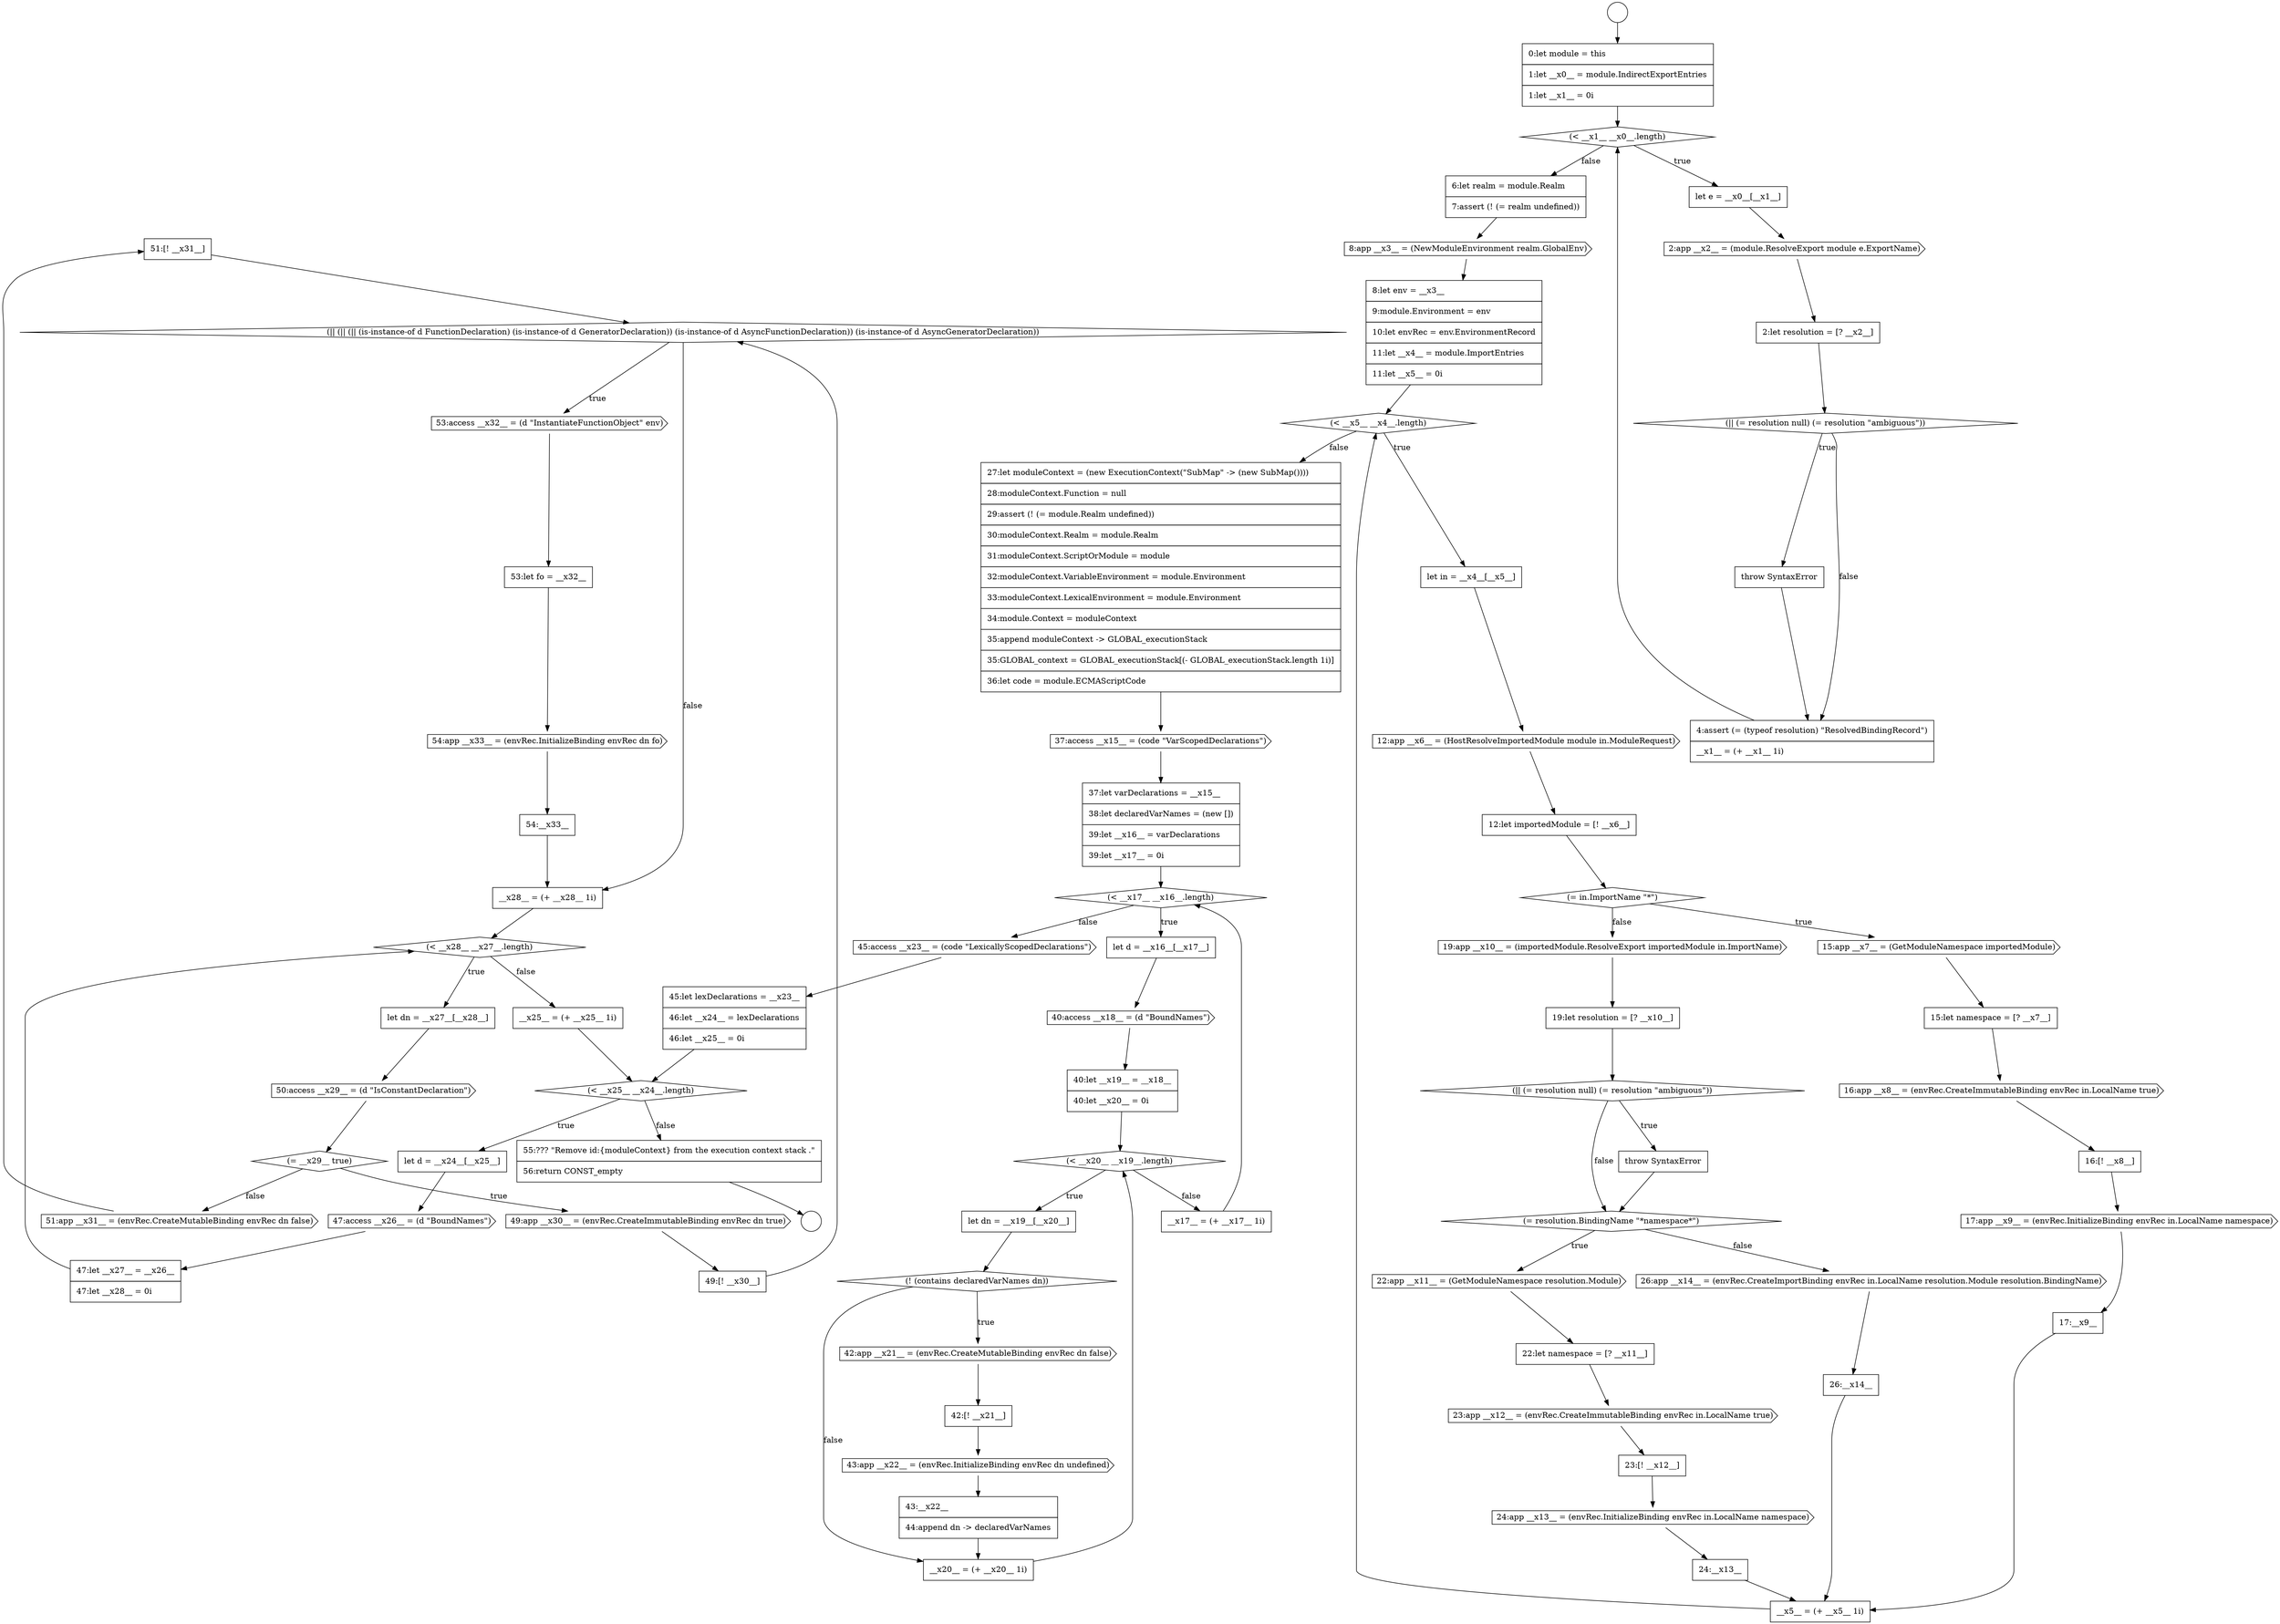 digraph {
  node11164 [shape=none, margin=0, label=<<font color="black">
    <table border="0" cellborder="1" cellspacing="0" cellpadding="10">
      <tr><td align="left">51:[! __x31__]</td></tr>
    </table>
  </font>> color="black" fillcolor="white" style=filled]
  node11111 [shape=none, margin=0, label=<<font color="black">
    <table border="0" cellborder="1" cellspacing="0" cellpadding="10">
      <tr><td align="left">let in = __x4__[__x5__]</td></tr>
    </table>
  </font>> color="black" fillcolor="white" style=filled]
  node11161 [shape=cds, label=<<font color="black">49:app __x30__ = (envRec.CreateImmutableBinding envRec dn true)</font>> color="black" fillcolor="white" style=filled]
  node11108 [shape=cds, label=<<font color="black">8:app __x3__ = (NewModuleEnvironment realm.GlobalEnv)</font>> color="black" fillcolor="white" style=filled]
  node11145 [shape=cds, label=<<font color="black">42:app __x21__ = (envRec.CreateMutableBinding envRec dn false)</font>> color="black" fillcolor="white" style=filled]
  node11103 [shape=none, margin=0, label=<<font color="black">
    <table border="0" cellborder="1" cellspacing="0" cellpadding="10">
      <tr><td align="left">2:let resolution = [? __x2__]</td></tr>
    </table>
  </font>> color="black" fillcolor="white" style=filled]
  node11107 [shape=none, margin=0, label=<<font color="black">
    <table border="0" cellborder="1" cellspacing="0" cellpadding="10">
      <tr><td align="left">6:let realm = module.Realm</td></tr>
      <tr><td align="left">7:assert (! (= realm undefined))</td></tr>
    </table>
  </font>> color="black" fillcolor="white" style=filled]
  node11122 [shape=none, margin=0, label=<<font color="black">
    <table border="0" cellborder="1" cellspacing="0" cellpadding="10">
      <tr><td align="left">19:let resolution = [? __x10__]</td></tr>
    </table>
  </font>> color="black" fillcolor="white" style=filled]
  node11112 [shape=cds, label=<<font color="black">12:app __x6__ = (HostResolveImportedModule module in.ModuleRequest)</font>> color="black" fillcolor="white" style=filled]
  node11160 [shape=diamond, label=<<font color="black">(= __x29__ true)</font>> color="black" fillcolor="white" style=filled]
  node11171 [shape=none, margin=0, label=<<font color="black">
    <table border="0" cellborder="1" cellspacing="0" cellpadding="10">
      <tr><td align="left">__x25__ = (+ __x25__ 1i)</td></tr>
    </table>
  </font>> color="black" fillcolor="white" style=filled]
  node11146 [shape=none, margin=0, label=<<font color="black">
    <table border="0" cellborder="1" cellspacing="0" cellpadding="10">
      <tr><td align="left">42:[! __x21__]</td></tr>
    </table>
  </font>> color="black" fillcolor="white" style=filled]
  node11151 [shape=cds, label=<<font color="black">45:access __x23__ = (code &quot;LexicallyScopedDeclarations&quot;)</font>> color="black" fillcolor="white" style=filled]
  node11100 [shape=diamond, label=<<font color="black">(&lt; __x1__ __x0__.length)</font>> color="black" fillcolor="white" style=filled]
  node11115 [shape=cds, label=<<font color="black">15:app __x7__ = (GetModuleNamespace importedModule)</font>> color="black" fillcolor="white" style=filled]
  node11132 [shape=cds, label=<<font color="black">26:app __x14__ = (envRec.CreateImportBinding envRec in.LocalName resolution.Module resolution.BindingName)</font>> color="black" fillcolor="white" style=filled]
  node11139 [shape=none, margin=0, label=<<font color="black">
    <table border="0" cellborder="1" cellspacing="0" cellpadding="10">
      <tr><td align="left">let d = __x16__[__x17__]</td></tr>
    </table>
  </font>> color="black" fillcolor="white" style=filled]
  node11163 [shape=cds, label=<<font color="black">51:app __x31__ = (envRec.CreateMutableBinding envRec dn false)</font>> color="black" fillcolor="white" style=filled]
  node11154 [shape=none, margin=0, label=<<font color="black">
    <table border="0" cellborder="1" cellspacing="0" cellpadding="10">
      <tr><td align="left">let d = __x24__[__x25__]</td></tr>
    </table>
  </font>> color="black" fillcolor="white" style=filled]
  node11168 [shape=cds, label=<<font color="black">54:app __x33__ = (envRec.InitializeBinding envRec dn fo)</font>> color="black" fillcolor="white" style=filled]
  node11119 [shape=cds, label=<<font color="black">17:app __x9__ = (envRec.InitializeBinding envRec in.LocalName namespace)</font>> color="black" fillcolor="white" style=filled]
  node11104 [shape=diamond, label=<<font color="black">(|| (= resolution null) (= resolution &quot;ambiguous&quot;))</font>> color="black" fillcolor="white" style=filled]
  node11136 [shape=cds, label=<<font color="black">37:access __x15__ = (code &quot;VarScopedDeclarations&quot;)</font>> color="black" fillcolor="white" style=filled]
  node11143 [shape=none, margin=0, label=<<font color="black">
    <table border="0" cellborder="1" cellspacing="0" cellpadding="10">
      <tr><td align="left">let dn = __x19__[__x20__]</td></tr>
    </table>
  </font>> color="black" fillcolor="white" style=filled]
  node11159 [shape=cds, label=<<font color="black">50:access __x29__ = (d &quot;IsConstantDeclaration&quot;)</font>> color="black" fillcolor="white" style=filled]
  node11121 [shape=cds, label=<<font color="black">19:app __x10__ = (importedModule.ResolveExport importedModule in.ImportName)</font>> color="black" fillcolor="white" style=filled]
  node11170 [shape=none, margin=0, label=<<font color="black">
    <table border="0" cellborder="1" cellspacing="0" cellpadding="10">
      <tr><td align="left">__x28__ = (+ __x28__ 1i)</td></tr>
    </table>
  </font>> color="black" fillcolor="white" style=filled]
  node11147 [shape=cds, label=<<font color="black">43:app __x22__ = (envRec.InitializeBinding envRec dn undefined)</font>> color="black" fillcolor="white" style=filled]
  node11106 [shape=none, margin=0, label=<<font color="black">
    <table border="0" cellborder="1" cellspacing="0" cellpadding="10">
      <tr><td align="left">4:assert (= (typeof resolution) &quot;ResolvedBindingRecord&quot;)</td></tr>
      <tr><td align="left">__x1__ = (+ __x1__ 1i)</td></tr>
    </table>
  </font>> color="black" fillcolor="white" style=filled]
  node11152 [shape=none, margin=0, label=<<font color="black">
    <table border="0" cellborder="1" cellspacing="0" cellpadding="10">
      <tr><td align="left">45:let lexDeclarations = __x23__</td></tr>
      <tr><td align="left">46:let __x24__ = lexDeclarations</td></tr>
      <tr><td align="left">46:let __x25__ = 0i</td></tr>
    </table>
  </font>> color="black" fillcolor="white" style=filled]
  node11101 [shape=none, margin=0, label=<<font color="black">
    <table border="0" cellborder="1" cellspacing="0" cellpadding="10">
      <tr><td align="left">let e = __x0__[__x1__]</td></tr>
    </table>
  </font>> color="black" fillcolor="white" style=filled]
  node11133 [shape=none, margin=0, label=<<font color="black">
    <table border="0" cellborder="1" cellspacing="0" cellpadding="10">
      <tr><td align="left">26:__x14__</td></tr>
    </table>
  </font>> color="black" fillcolor="white" style=filled]
  node11128 [shape=cds, label=<<font color="black">23:app __x12__ = (envRec.CreateImmutableBinding envRec in.LocalName true)</font>> color="black" fillcolor="white" style=filled]
  node11157 [shape=diamond, label=<<font color="black">(&lt; __x28__ __x27__.length)</font>> color="black" fillcolor="white" style=filled]
  node11097 [shape=circle label=" " color="black" fillcolor="white" style=filled]
  node11116 [shape=none, margin=0, label=<<font color="black">
    <table border="0" cellborder="1" cellspacing="0" cellpadding="10">
      <tr><td align="left">15:let namespace = [? __x7__]</td></tr>
    </table>
  </font>> color="black" fillcolor="white" style=filled]
  node11129 [shape=none, margin=0, label=<<font color="black">
    <table border="0" cellborder="1" cellspacing="0" cellpadding="10">
      <tr><td align="left">23:[! __x12__]</td></tr>
    </table>
  </font>> color="black" fillcolor="white" style=filled]
  node11142 [shape=diamond, label=<<font color="black">(&lt; __x20__ __x19__.length)</font>> color="black" fillcolor="white" style=filled]
  node11153 [shape=diamond, label=<<font color="black">(&lt; __x25__ __x24__.length)</font>> color="black" fillcolor="white" style=filled]
  node11125 [shape=diamond, label=<<font color="black">(= resolution.BindingName &quot;*namespace*&quot;)</font>> color="black" fillcolor="white" style=filled]
  node11120 [shape=none, margin=0, label=<<font color="black">
    <table border="0" cellborder="1" cellspacing="0" cellpadding="10">
      <tr><td align="left">17:__x9__</td></tr>
    </table>
  </font>> color="black" fillcolor="white" style=filled]
  node11165 [shape=diamond, label=<<font color="black">(|| (|| (|| (is-instance-of d FunctionDeclaration) (is-instance-of d GeneratorDeclaration)) (is-instance-of d AsyncFunctionDeclaration)) (is-instance-of d AsyncGeneratorDeclaration))</font>> color="black" fillcolor="white" style=filled]
  node11110 [shape=diamond, label=<<font color="black">(&lt; __x5__ __x4__.length)</font>> color="black" fillcolor="white" style=filled]
  node11138 [shape=diamond, label=<<font color="black">(&lt; __x17__ __x16__.length)</font>> color="black" fillcolor="white" style=filled]
  node11148 [shape=none, margin=0, label=<<font color="black">
    <table border="0" cellborder="1" cellspacing="0" cellpadding="10">
      <tr><td align="left">43:__x22__</td></tr>
      <tr><td align="left">44:append dn -&gt; declaredVarNames</td></tr>
    </table>
  </font>> color="black" fillcolor="white" style=filled]
  node11105 [shape=none, margin=0, label=<<font color="black">
    <table border="0" cellborder="1" cellspacing="0" cellpadding="10">
      <tr><td align="left">throw SyntaxError</td></tr>
    </table>
  </font>> color="black" fillcolor="white" style=filled]
  node11124 [shape=none, margin=0, label=<<font color="black">
    <table border="0" cellborder="1" cellspacing="0" cellpadding="10">
      <tr><td align="left">throw SyntaxError</td></tr>
    </table>
  </font>> color="black" fillcolor="white" style=filled]
  node11149 [shape=none, margin=0, label=<<font color="black">
    <table border="0" cellborder="1" cellspacing="0" cellpadding="10">
      <tr><td align="left">__x20__ = (+ __x20__ 1i)</td></tr>
    </table>
  </font>> color="black" fillcolor="white" style=filled]
  node11169 [shape=none, margin=0, label=<<font color="black">
    <table border="0" cellborder="1" cellspacing="0" cellpadding="10">
      <tr><td align="left">54:__x33__</td></tr>
    </table>
  </font>> color="black" fillcolor="white" style=filled]
  node11134 [shape=none, margin=0, label=<<font color="black">
    <table border="0" cellborder="1" cellspacing="0" cellpadding="10">
      <tr><td align="left">__x5__ = (+ __x5__ 1i)</td></tr>
    </table>
  </font>> color="black" fillcolor="white" style=filled]
  node11127 [shape=none, margin=0, label=<<font color="black">
    <table border="0" cellborder="1" cellspacing="0" cellpadding="10">
      <tr><td align="left">22:let namespace = [? __x11__]</td></tr>
    </table>
  </font>> color="black" fillcolor="white" style=filled]
  node11117 [shape=cds, label=<<font color="black">16:app __x8__ = (envRec.CreateImmutableBinding envRec in.LocalName true)</font>> color="black" fillcolor="white" style=filled]
  node11156 [shape=none, margin=0, label=<<font color="black">
    <table border="0" cellborder="1" cellspacing="0" cellpadding="10">
      <tr><td align="left">47:let __x27__ = __x26__</td></tr>
      <tr><td align="left">47:let __x28__ = 0i</td></tr>
    </table>
  </font>> color="black" fillcolor="white" style=filled]
  node11158 [shape=none, margin=0, label=<<font color="black">
    <table border="0" cellborder="1" cellspacing="0" cellpadding="10">
      <tr><td align="left">let dn = __x27__[__x28__]</td></tr>
    </table>
  </font>> color="black" fillcolor="white" style=filled]
  node11102 [shape=cds, label=<<font color="black">2:app __x2__ = (module.ResolveExport module e.ExportName)</font>> color="black" fillcolor="white" style=filled]
  node11113 [shape=none, margin=0, label=<<font color="black">
    <table border="0" cellborder="1" cellspacing="0" cellpadding="10">
      <tr><td align="left">12:let importedModule = [! __x6__]</td></tr>
    </table>
  </font>> color="black" fillcolor="white" style=filled]
  node11130 [shape=cds, label=<<font color="black">24:app __x13__ = (envRec.InitializeBinding envRec in.LocalName namespace)</font>> color="black" fillcolor="white" style=filled]
  node11141 [shape=none, margin=0, label=<<font color="black">
    <table border="0" cellborder="1" cellspacing="0" cellpadding="10">
      <tr><td align="left">40:let __x19__ = __x18__</td></tr>
      <tr><td align="left">40:let __x20__ = 0i</td></tr>
    </table>
  </font>> color="black" fillcolor="white" style=filled]
  node11098 [shape=circle label=" " color="black" fillcolor="white" style=filled]
  node11126 [shape=cds, label=<<font color="black">22:app __x11__ = (GetModuleNamespace resolution.Module)</font>> color="black" fillcolor="white" style=filled]
  node11137 [shape=none, margin=0, label=<<font color="black">
    <table border="0" cellborder="1" cellspacing="0" cellpadding="10">
      <tr><td align="left">37:let varDeclarations = __x15__</td></tr>
      <tr><td align="left">38:let declaredVarNames = (new [])</td></tr>
      <tr><td align="left">39:let __x16__ = varDeclarations</td></tr>
      <tr><td align="left">39:let __x17__ = 0i</td></tr>
    </table>
  </font>> color="black" fillcolor="white" style=filled]
  node11166 [shape=cds, label=<<font color="black">53:access __x32__ = (d &quot;InstantiateFunctionObject&quot; env)</font>> color="black" fillcolor="white" style=filled]
  node11109 [shape=none, margin=0, label=<<font color="black">
    <table border="0" cellborder="1" cellspacing="0" cellpadding="10">
      <tr><td align="left">8:let env = __x3__</td></tr>
      <tr><td align="left">9:module.Environment = env</td></tr>
      <tr><td align="left">10:let envRec = env.EnvironmentRecord</td></tr>
      <tr><td align="left">11:let __x4__ = module.ImportEntries</td></tr>
      <tr><td align="left">11:let __x5__ = 0i</td></tr>
    </table>
  </font>> color="black" fillcolor="white" style=filled]
  node11123 [shape=diamond, label=<<font color="black">(|| (= resolution null) (= resolution &quot;ambiguous&quot;))</font>> color="black" fillcolor="white" style=filled]
  node11150 [shape=none, margin=0, label=<<font color="black">
    <table border="0" cellborder="1" cellspacing="0" cellpadding="10">
      <tr><td align="left">__x17__ = (+ __x17__ 1i)</td></tr>
    </table>
  </font>> color="black" fillcolor="white" style=filled]
  node11172 [shape=none, margin=0, label=<<font color="black">
    <table border="0" cellborder="1" cellspacing="0" cellpadding="10">
      <tr><td align="left">55:??? &quot;Remove id:{moduleContext} from the execution context stack .&quot;</td></tr>
      <tr><td align="left">56:return CONST_empty</td></tr>
    </table>
  </font>> color="black" fillcolor="white" style=filled]
  node11118 [shape=none, margin=0, label=<<font color="black">
    <table border="0" cellborder="1" cellspacing="0" cellpadding="10">
      <tr><td align="left">16:[! __x8__]</td></tr>
    </table>
  </font>> color="black" fillcolor="white" style=filled]
  node11167 [shape=none, margin=0, label=<<font color="black">
    <table border="0" cellborder="1" cellspacing="0" cellpadding="10">
      <tr><td align="left">53:let fo = __x32__</td></tr>
    </table>
  </font>> color="black" fillcolor="white" style=filled]
  node11131 [shape=none, margin=0, label=<<font color="black">
    <table border="0" cellborder="1" cellspacing="0" cellpadding="10">
      <tr><td align="left">24:__x13__</td></tr>
    </table>
  </font>> color="black" fillcolor="white" style=filled]
  node11140 [shape=cds, label=<<font color="black">40:access __x18__ = (d &quot;BoundNames&quot;)</font>> color="black" fillcolor="white" style=filled]
  node11155 [shape=cds, label=<<font color="black">47:access __x26__ = (d &quot;BoundNames&quot;)</font>> color="black" fillcolor="white" style=filled]
  node11162 [shape=none, margin=0, label=<<font color="black">
    <table border="0" cellborder="1" cellspacing="0" cellpadding="10">
      <tr><td align="left">49:[! __x30__]</td></tr>
    </table>
  </font>> color="black" fillcolor="white" style=filled]
  node11099 [shape=none, margin=0, label=<<font color="black">
    <table border="0" cellborder="1" cellspacing="0" cellpadding="10">
      <tr><td align="left">0:let module = this</td></tr>
      <tr><td align="left">1:let __x0__ = module.IndirectExportEntries</td></tr>
      <tr><td align="left">1:let __x1__ = 0i</td></tr>
    </table>
  </font>> color="black" fillcolor="white" style=filled]
  node11114 [shape=diamond, label=<<font color="black">(= in.ImportName &quot;*&quot;)</font>> color="black" fillcolor="white" style=filled]
  node11144 [shape=diamond, label=<<font color="black">(! (contains declaredVarNames dn))</font>> color="black" fillcolor="white" style=filled]
  node11135 [shape=none, margin=0, label=<<font color="black">
    <table border="0" cellborder="1" cellspacing="0" cellpadding="10">
      <tr><td align="left">27:let moduleContext = (new ExecutionContext(&quot;SubMap&quot; -&gt; (new SubMap())))</td></tr>
      <tr><td align="left">28:moduleContext.Function = null</td></tr>
      <tr><td align="left">29:assert (! (= module.Realm undefined))</td></tr>
      <tr><td align="left">30:moduleContext.Realm = module.Realm</td></tr>
      <tr><td align="left">31:moduleContext.ScriptOrModule = module</td></tr>
      <tr><td align="left">32:moduleContext.VariableEnvironment = module.Environment</td></tr>
      <tr><td align="left">33:moduleContext.LexicalEnvironment = module.Environment</td></tr>
      <tr><td align="left">34:module.Context = moduleContext</td></tr>
      <tr><td align="left">35:append moduleContext -&gt; GLOBAL_executionStack</td></tr>
      <tr><td align="left">35:GLOBAL_context = GLOBAL_executionStack[(- GLOBAL_executionStack.length 1i)]</td></tr>
      <tr><td align="left">36:let code = module.ECMAScriptCode</td></tr>
    </table>
  </font>> color="black" fillcolor="white" style=filled]
  node11162 -> node11165 [ color="black"]
  node11147 -> node11148 [ color="black"]
  node11157 -> node11158 [label=<<font color="black">true</font>> color="black"]
  node11157 -> node11171 [label=<<font color="black">false</font>> color="black"]
  node11123 -> node11124 [label=<<font color="black">true</font>> color="black"]
  node11123 -> node11125 [label=<<font color="black">false</font>> color="black"]
  node11172 -> node11098 [ color="black"]
  node11110 -> node11111 [label=<<font color="black">true</font>> color="black"]
  node11110 -> node11135 [label=<<font color="black">false</font>> color="black"]
  node11170 -> node11157 [ color="black"]
  node11151 -> node11152 [ color="black"]
  node11103 -> node11104 [ color="black"]
  node11129 -> node11130 [ color="black"]
  node11122 -> node11123 [ color="black"]
  node11131 -> node11134 [ color="black"]
  node11104 -> node11105 [label=<<font color="black">true</font>> color="black"]
  node11104 -> node11106 [label=<<font color="black">false</font>> color="black"]
  node11097 -> node11099 [ color="black"]
  node11146 -> node11147 [ color="black"]
  node11141 -> node11142 [ color="black"]
  node11159 -> node11160 [ color="black"]
  node11163 -> node11164 [ color="black"]
  node11143 -> node11144 [ color="black"]
  node11145 -> node11146 [ color="black"]
  node11158 -> node11159 [ color="black"]
  node11130 -> node11131 [ color="black"]
  node11169 -> node11170 [ color="black"]
  node11116 -> node11117 [ color="black"]
  node11153 -> node11154 [label=<<font color="black">true</font>> color="black"]
  node11153 -> node11172 [label=<<font color="black">false</font>> color="black"]
  node11101 -> node11102 [ color="black"]
  node11136 -> node11137 [ color="black"]
  node11108 -> node11109 [ color="black"]
  node11125 -> node11126 [label=<<font color="black">true</font>> color="black"]
  node11125 -> node11132 [label=<<font color="black">false</font>> color="black"]
  node11138 -> node11139 [label=<<font color="black">true</font>> color="black"]
  node11138 -> node11151 [label=<<font color="black">false</font>> color="black"]
  node11137 -> node11138 [ color="black"]
  node11140 -> node11141 [ color="black"]
  node11156 -> node11157 [ color="black"]
  node11161 -> node11162 [ color="black"]
  node11119 -> node11120 [ color="black"]
  node11166 -> node11167 [ color="black"]
  node11107 -> node11108 [ color="black"]
  node11168 -> node11169 [ color="black"]
  node11152 -> node11153 [ color="black"]
  node11111 -> node11112 [ color="black"]
  node11150 -> node11138 [ color="black"]
  node11154 -> node11155 [ color="black"]
  node11117 -> node11118 [ color="black"]
  node11121 -> node11122 [ color="black"]
  node11105 -> node11106 [ color="black"]
  node11160 -> node11161 [label=<<font color="black">true</font>> color="black"]
  node11160 -> node11163 [label=<<font color="black">false</font>> color="black"]
  node11167 -> node11168 [ color="black"]
  node11120 -> node11134 [ color="black"]
  node11114 -> node11115 [label=<<font color="black">true</font>> color="black"]
  node11114 -> node11121 [label=<<font color="black">false</font>> color="black"]
  node11164 -> node11165 [ color="black"]
  node11155 -> node11156 [ color="black"]
  node11165 -> node11166 [label=<<font color="black">true</font>> color="black"]
  node11165 -> node11170 [label=<<font color="black">false</font>> color="black"]
  node11139 -> node11140 [ color="black"]
  node11142 -> node11143 [label=<<font color="black">true</font>> color="black"]
  node11142 -> node11150 [label=<<font color="black">false</font>> color="black"]
  node11128 -> node11129 [ color="black"]
  node11171 -> node11153 [ color="black"]
  node11148 -> node11149 [ color="black"]
  node11102 -> node11103 [ color="black"]
  node11109 -> node11110 [ color="black"]
  node11115 -> node11116 [ color="black"]
  node11100 -> node11101 [label=<<font color="black">true</font>> color="black"]
  node11100 -> node11107 [label=<<font color="black">false</font>> color="black"]
  node11099 -> node11100 [ color="black"]
  node11113 -> node11114 [ color="black"]
  node11144 -> node11145 [label=<<font color="black">true</font>> color="black"]
  node11144 -> node11149 [label=<<font color="black">false</font>> color="black"]
  node11126 -> node11127 [ color="black"]
  node11135 -> node11136 [ color="black"]
  node11118 -> node11119 [ color="black"]
  node11132 -> node11133 [ color="black"]
  node11134 -> node11110 [ color="black"]
  node11124 -> node11125 [ color="black"]
  node11149 -> node11142 [ color="black"]
  node11106 -> node11100 [ color="black"]
  node11112 -> node11113 [ color="black"]
  node11127 -> node11128 [ color="black"]
  node11133 -> node11134 [ color="black"]
}

